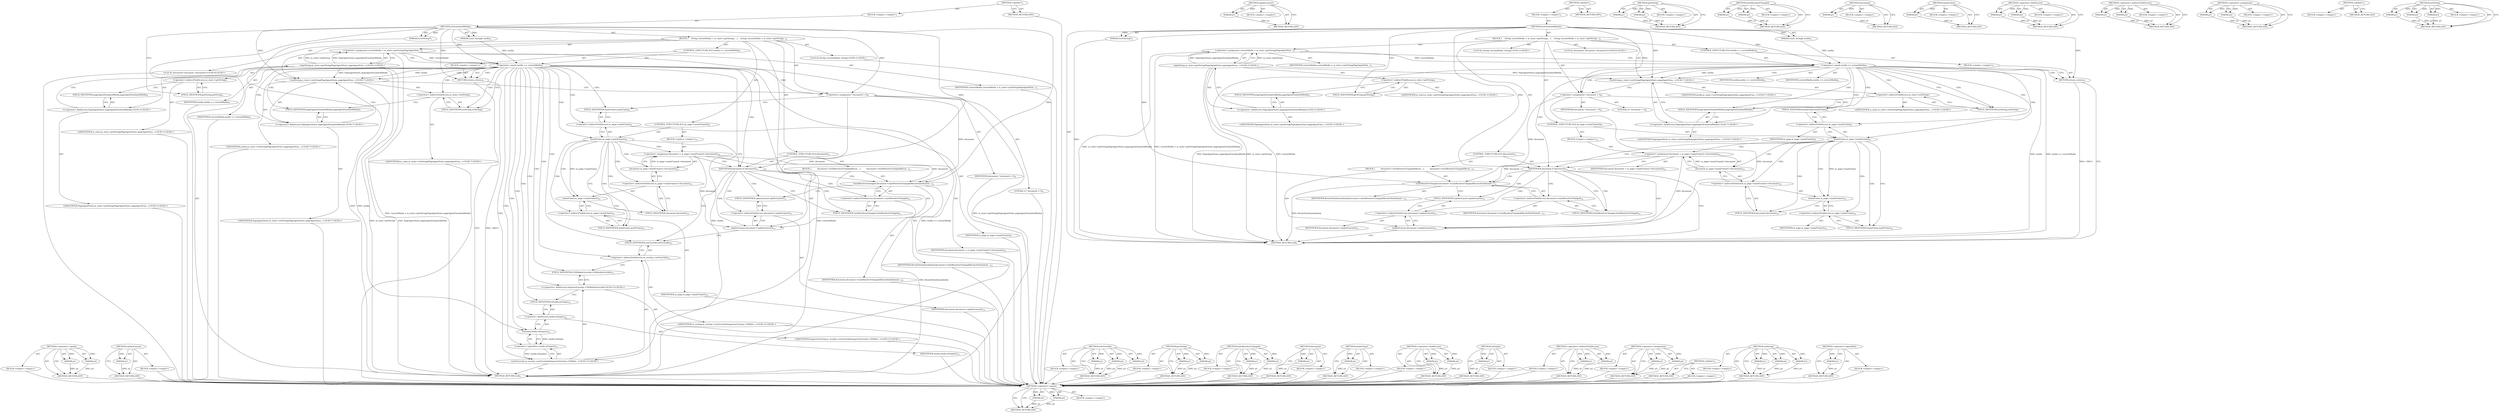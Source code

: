 digraph "setString" {
vulnerable_122 [label=<(METHOD,&lt;operator&gt;.equals)>];
vulnerable_123 [label=<(PARAM,p1)>];
vulnerable_124 [label=<(PARAM,p2)>];
vulnerable_125 [label=<(BLOCK,&lt;empty&gt;,&lt;empty&gt;)>];
vulnerable_126 [label=<(METHOD_RETURN,ANY)>];
vulnerable_146 [label=<(METHOD,updateLayout)>];
vulnerable_147 [label=<(PARAM,p1)>];
vulnerable_148 [label=<(BLOCK,&lt;empty&gt;,&lt;empty&gt;)>];
vulnerable_149 [label=<(METHOD_RETURN,ANY)>];
vulnerable_6 [label=<(METHOD,&lt;global&gt;)<SUB>1</SUB>>];
vulnerable_7 [label=<(BLOCK,&lt;empty&gt;,&lt;empty&gt;)<SUB>1</SUB>>];
vulnerable_8 [label=<(METHOD,setEmulatedMedia)<SUB>1</SUB>>];
vulnerable_9 [label=<(PARAM,ErrorString*)<SUB>1</SUB>>];
vulnerable_10 [label=<(PARAM,const String&amp; media)<SUB>1</SUB>>];
vulnerable_11 [label=<(BLOCK,{
    String currentMedia = m_state-&gt;getString(...,{
    String currentMedia = m_state-&gt;getString(...)<SUB>2</SUB>>];
vulnerable_12 [label="<(LOCAL,String currentMedia: String)<SUB>3</SUB>>"];
vulnerable_13 [label=<(&lt;operator&gt;.assignment,currentMedia = m_state-&gt;getString(PageAgentStat...)<SUB>3</SUB>>];
vulnerable_14 [label=<(IDENTIFIER,currentMedia,currentMedia = m_state-&gt;getString(PageAgentStat...)<SUB>3</SUB>>];
vulnerable_15 [label="<(getString,m_state-&gt;getString(PageAgentState::pageAgentEmu...)<SUB>3</SUB>>"];
vulnerable_16 [label=<(&lt;operator&gt;.indirectFieldAccess,m_state-&gt;getString)<SUB>3</SUB>>];
vulnerable_17 [label="<(IDENTIFIER,m_state,m_state-&gt;getString(PageAgentState::pageAgentEmu...)<SUB>3</SUB>>"];
vulnerable_18 [label=<(FIELD_IDENTIFIER,getString,getString)<SUB>3</SUB>>];
vulnerable_19 [label="<(&lt;operator&gt;.fieldAccess,PageAgentState::pageAgentEmulatedMedia)<SUB>3</SUB>>"];
vulnerable_20 [label="<(IDENTIFIER,PageAgentState,m_state-&gt;getString(PageAgentState::pageAgentEmu...)<SUB>3</SUB>>"];
vulnerable_21 [label=<(FIELD_IDENTIFIER,pageAgentEmulatedMedia,pageAgentEmulatedMedia)<SUB>3</SUB>>];
vulnerable_22 [label=<(CONTROL_STRUCTURE,IF,if (media == currentMedia))<SUB>4</SUB>>];
vulnerable_23 [label=<(&lt;operator&gt;.equals,media == currentMedia)<SUB>4</SUB>>];
vulnerable_24 [label=<(IDENTIFIER,media,media == currentMedia)<SUB>4</SUB>>];
vulnerable_25 [label=<(IDENTIFIER,currentMedia,media == currentMedia)<SUB>4</SUB>>];
vulnerable_26 [label=<(BLOCK,&lt;empty&gt;,&lt;empty&gt;)<SUB>5</SUB>>];
vulnerable_27 [label=<(RETURN,return;,return;)<SUB>5</SUB>>];
vulnerable_28 [label="<(setString,m_state-&gt;setString(PageAgentState::pageAgentEmu...)<SUB>7</SUB>>"];
vulnerable_29 [label=<(&lt;operator&gt;.indirectFieldAccess,m_state-&gt;setString)<SUB>7</SUB>>];
vulnerable_30 [label="<(IDENTIFIER,m_state,m_state-&gt;setString(PageAgentState::pageAgentEmu...)<SUB>7</SUB>>"];
vulnerable_31 [label=<(FIELD_IDENTIFIER,setString,setString)<SUB>7</SUB>>];
vulnerable_32 [label="<(&lt;operator&gt;.fieldAccess,PageAgentState::pageAgentEmulatedMedia)<SUB>7</SUB>>"];
vulnerable_33 [label="<(IDENTIFIER,PageAgentState,m_state-&gt;setString(PageAgentState::pageAgentEmu...)<SUB>7</SUB>>"];
vulnerable_34 [label=<(FIELD_IDENTIFIER,pageAgentEmulatedMedia,pageAgentEmulatedMedia)<SUB>7</SUB>>];
vulnerable_35 [label="<(IDENTIFIER,media,m_state-&gt;setString(PageAgentState::pageAgentEmu...)<SUB>7</SUB>>"];
vulnerable_36 [label="<(LOCAL,Document* document: Document*)<SUB>8</SUB>>"];
vulnerable_37 [label=<(&lt;operator&gt;.assignment,* document = 0)<SUB>8</SUB>>];
vulnerable_38 [label=<(IDENTIFIER,document,* document = 0)<SUB>8</SUB>>];
vulnerable_39 [label=<(LITERAL,0,* document = 0)<SUB>8</SUB>>];
vulnerable_40 [label=<(CONTROL_STRUCTURE,IF,if (m_page-&gt;mainFrame()))<SUB>9</SUB>>];
vulnerable_41 [label=<(mainFrame,m_page-&gt;mainFrame())<SUB>9</SUB>>];
vulnerable_42 [label=<(&lt;operator&gt;.indirectFieldAccess,m_page-&gt;mainFrame)<SUB>9</SUB>>];
vulnerable_43 [label=<(IDENTIFIER,m_page,m_page-&gt;mainFrame())<SUB>9</SUB>>];
vulnerable_44 [label=<(FIELD_IDENTIFIER,mainFrame,mainFrame)<SUB>9</SUB>>];
vulnerable_45 [label=<(BLOCK,&lt;empty&gt;,&lt;empty&gt;)<SUB>10</SUB>>];
vulnerable_46 [label=<(&lt;operator&gt;.assignment,document = m_page-&gt;mainFrame()-&gt;document())<SUB>10</SUB>>];
vulnerable_47 [label=<(IDENTIFIER,document,document = m_page-&gt;mainFrame()-&gt;document())<SUB>10</SUB>>];
vulnerable_48 [label=<(document,m_page-&gt;mainFrame()-&gt;document())<SUB>10</SUB>>];
vulnerable_49 [label=<(&lt;operator&gt;.indirectFieldAccess,m_page-&gt;mainFrame()-&gt;document)<SUB>10</SUB>>];
vulnerable_50 [label=<(mainFrame,m_page-&gt;mainFrame())<SUB>10</SUB>>];
vulnerable_51 [label=<(&lt;operator&gt;.indirectFieldAccess,m_page-&gt;mainFrame)<SUB>10</SUB>>];
vulnerable_52 [label=<(IDENTIFIER,m_page,m_page-&gt;mainFrame())<SUB>10</SUB>>];
vulnerable_53 [label=<(FIELD_IDENTIFIER,mainFrame,mainFrame)<SUB>10</SUB>>];
vulnerable_54 [label=<(FIELD_IDENTIFIER,document,document)<SUB>10</SUB>>];
vulnerable_55 [label=<(CONTROL_STRUCTURE,IF,if (document))<SUB>11</SUB>>];
vulnerable_56 [label=<(IDENTIFIER,document,if (document))<SUB>11</SUB>>];
vulnerable_57 [label=<(BLOCK,{
         document-&gt;styleResolverChanged(Recal...,{
         document-&gt;styleResolverChanged(Recal...)<SUB>11</SUB>>];
vulnerable_58 [label=<(styleResolverChanged,document-&gt;styleResolverChanged(RecalcStyleImmed...)<SUB>12</SUB>>];
vulnerable_59 [label=<(&lt;operator&gt;.indirectFieldAccess,document-&gt;styleResolverChanged)<SUB>12</SUB>>];
vulnerable_60 [label=<(IDENTIFIER,document,document-&gt;styleResolverChanged(RecalcStyleImmed...)<SUB>12</SUB>>];
vulnerable_61 [label=<(FIELD_IDENTIFIER,styleResolverChanged,styleResolverChanged)<SUB>12</SUB>>];
vulnerable_62 [label=<(IDENTIFIER,RecalcStyleImmediately,document-&gt;styleResolverChanged(RecalcStyleImmed...)<SUB>12</SUB>>];
vulnerable_63 [label=<(updateLayout,document-&gt;updateLayout())<SUB>13</SUB>>];
vulnerable_64 [label=<(&lt;operator&gt;.indirectFieldAccess,document-&gt;updateLayout)<SUB>13</SUB>>];
vulnerable_65 [label=<(IDENTIFIER,document,document-&gt;updateLayout())<SUB>13</SUB>>];
vulnerable_66 [label=<(FIELD_IDENTIFIER,updateLayout,updateLayout)<SUB>13</SUB>>];
vulnerable_67 [label="<(setOverride,m_overlay-&gt;setOverride(InspectorOverlay::CSSMed...)<SUB>15</SUB>>"];
vulnerable_68 [label=<(&lt;operator&gt;.indirectFieldAccess,m_overlay-&gt;setOverride)<SUB>15</SUB>>];
vulnerable_69 [label="<(IDENTIFIER,m_overlay,m_overlay-&gt;setOverride(InspectorOverlay::CSSMed...)<SUB>15</SUB>>"];
vulnerable_70 [label=<(FIELD_IDENTIFIER,setOverride,setOverride)<SUB>15</SUB>>];
vulnerable_71 [label="<(&lt;operator&gt;.fieldAccess,InspectorOverlay::CSSMediaOverride)<SUB>15</SUB>>"];
vulnerable_72 [label="<(IDENTIFIER,InspectorOverlay,m_overlay-&gt;setOverride(InspectorOverlay::CSSMed...)<SUB>15</SUB>>"];
vulnerable_73 [label=<(FIELD_IDENTIFIER,CSSMediaOverride,CSSMediaOverride)<SUB>15</SUB>>];
vulnerable_74 [label=<(&lt;operator&gt;.logicalNot,!media.isEmpty())<SUB>15</SUB>>];
vulnerable_75 [label=<(isEmpty,media.isEmpty())<SUB>15</SUB>>];
vulnerable_76 [label=<(&lt;operator&gt;.fieldAccess,media.isEmpty)<SUB>15</SUB>>];
vulnerable_77 [label=<(IDENTIFIER,media,media.isEmpty())<SUB>15</SUB>>];
vulnerable_78 [label=<(FIELD_IDENTIFIER,isEmpty,isEmpty)<SUB>15</SUB>>];
vulnerable_79 [label=<(METHOD_RETURN,void)<SUB>1</SUB>>];
vulnerable_81 [label=<(METHOD_RETURN,ANY)<SUB>1</SUB>>];
vulnerable_150 [label=<(METHOD,setOverride)>];
vulnerable_151 [label=<(PARAM,p1)>];
vulnerable_152 [label=<(PARAM,p2)>];
vulnerable_153 [label=<(PARAM,p3)>];
vulnerable_154 [label=<(BLOCK,&lt;empty&gt;,&lt;empty&gt;)>];
vulnerable_155 [label=<(METHOD_RETURN,ANY)>];
vulnerable_107 [label=<(METHOD,getString)>];
vulnerable_108 [label=<(PARAM,p1)>];
vulnerable_109 [label=<(PARAM,p2)>];
vulnerable_110 [label=<(BLOCK,&lt;empty&gt;,&lt;empty&gt;)>];
vulnerable_111 [label=<(METHOD_RETURN,ANY)>];
vulnerable_141 [label=<(METHOD,styleResolverChanged)>];
vulnerable_142 [label=<(PARAM,p1)>];
vulnerable_143 [label=<(PARAM,p2)>];
vulnerable_144 [label=<(BLOCK,&lt;empty&gt;,&lt;empty&gt;)>];
vulnerable_145 [label=<(METHOD_RETURN,ANY)>];
vulnerable_137 [label=<(METHOD,document)>];
vulnerable_138 [label=<(PARAM,p1)>];
vulnerable_139 [label=<(BLOCK,&lt;empty&gt;,&lt;empty&gt;)>];
vulnerable_140 [label=<(METHOD_RETURN,ANY)>];
vulnerable_133 [label=<(METHOD,mainFrame)>];
vulnerable_134 [label=<(PARAM,p1)>];
vulnerable_135 [label=<(BLOCK,&lt;empty&gt;,&lt;empty&gt;)>];
vulnerable_136 [label=<(METHOD_RETURN,ANY)>];
vulnerable_117 [label=<(METHOD,&lt;operator&gt;.fieldAccess)>];
vulnerable_118 [label=<(PARAM,p1)>];
vulnerable_119 [label=<(PARAM,p2)>];
vulnerable_120 [label=<(BLOCK,&lt;empty&gt;,&lt;empty&gt;)>];
vulnerable_121 [label=<(METHOD_RETURN,ANY)>];
vulnerable_160 [label=<(METHOD,isEmpty)>];
vulnerable_161 [label=<(PARAM,p1)>];
vulnerable_162 [label=<(BLOCK,&lt;empty&gt;,&lt;empty&gt;)>];
vulnerable_163 [label=<(METHOD_RETURN,ANY)>];
vulnerable_112 [label=<(METHOD,&lt;operator&gt;.indirectFieldAccess)>];
vulnerable_113 [label=<(PARAM,p1)>];
vulnerable_114 [label=<(PARAM,p2)>];
vulnerable_115 [label=<(BLOCK,&lt;empty&gt;,&lt;empty&gt;)>];
vulnerable_116 [label=<(METHOD_RETURN,ANY)>];
vulnerable_102 [label=<(METHOD,&lt;operator&gt;.assignment)>];
vulnerable_103 [label=<(PARAM,p1)>];
vulnerable_104 [label=<(PARAM,p2)>];
vulnerable_105 [label=<(BLOCK,&lt;empty&gt;,&lt;empty&gt;)>];
vulnerable_106 [label=<(METHOD_RETURN,ANY)>];
vulnerable_96 [label=<(METHOD,&lt;global&gt;)<SUB>1</SUB>>];
vulnerable_97 [label=<(BLOCK,&lt;empty&gt;,&lt;empty&gt;)>];
vulnerable_98 [label=<(METHOD_RETURN,ANY)>];
vulnerable_127 [label=<(METHOD,setString)>];
vulnerable_128 [label=<(PARAM,p1)>];
vulnerable_129 [label=<(PARAM,p2)>];
vulnerable_130 [label=<(PARAM,p3)>];
vulnerable_131 [label=<(BLOCK,&lt;empty&gt;,&lt;empty&gt;)>];
vulnerable_132 [label=<(METHOD_RETURN,ANY)>];
vulnerable_156 [label=<(METHOD,&lt;operator&gt;.logicalNot)>];
vulnerable_157 [label=<(PARAM,p1)>];
vulnerable_158 [label=<(BLOCK,&lt;empty&gt;,&lt;empty&gt;)>];
vulnerable_159 [label=<(METHOD_RETURN,ANY)>];
fixed_110 [label=<(METHOD,&lt;operator&gt;.equals)>];
fixed_111 [label=<(PARAM,p1)>];
fixed_112 [label=<(PARAM,p2)>];
fixed_113 [label=<(BLOCK,&lt;empty&gt;,&lt;empty&gt;)>];
fixed_114 [label=<(METHOD_RETURN,ANY)>];
fixed_134 [label=<(METHOD,updateLayout)>];
fixed_135 [label=<(PARAM,p1)>];
fixed_136 [label=<(BLOCK,&lt;empty&gt;,&lt;empty&gt;)>];
fixed_137 [label=<(METHOD_RETURN,ANY)>];
fixed_6 [label=<(METHOD,&lt;global&gt;)<SUB>1</SUB>>];
fixed_7 [label=<(BLOCK,&lt;empty&gt;,&lt;empty&gt;)<SUB>1</SUB>>];
fixed_8 [label=<(METHOD,setEmulatedMedia)<SUB>1</SUB>>];
fixed_9 [label=<(PARAM,ErrorString*)<SUB>1</SUB>>];
fixed_10 [label=<(PARAM,const String&amp; media)<SUB>1</SUB>>];
fixed_11 [label=<(BLOCK,{
    String currentMedia = m_state-&gt;getString(...,{
    String currentMedia = m_state-&gt;getString(...)<SUB>2</SUB>>];
fixed_12 [label="<(LOCAL,String currentMedia: String)<SUB>3</SUB>>"];
fixed_13 [label=<(&lt;operator&gt;.assignment,currentMedia = m_state-&gt;getString(PageAgentStat...)<SUB>3</SUB>>];
fixed_14 [label=<(IDENTIFIER,currentMedia,currentMedia = m_state-&gt;getString(PageAgentStat...)<SUB>3</SUB>>];
fixed_15 [label="<(getString,m_state-&gt;getString(PageAgentState::pageAgentEmu...)<SUB>3</SUB>>"];
fixed_16 [label=<(&lt;operator&gt;.indirectFieldAccess,m_state-&gt;getString)<SUB>3</SUB>>];
fixed_17 [label="<(IDENTIFIER,m_state,m_state-&gt;getString(PageAgentState::pageAgentEmu...)<SUB>3</SUB>>"];
fixed_18 [label=<(FIELD_IDENTIFIER,getString,getString)<SUB>3</SUB>>];
fixed_19 [label="<(&lt;operator&gt;.fieldAccess,PageAgentState::pageAgentEmulatedMedia)<SUB>3</SUB>>"];
fixed_20 [label="<(IDENTIFIER,PageAgentState,m_state-&gt;getString(PageAgentState::pageAgentEmu...)<SUB>3</SUB>>"];
fixed_21 [label=<(FIELD_IDENTIFIER,pageAgentEmulatedMedia,pageAgentEmulatedMedia)<SUB>3</SUB>>];
fixed_22 [label=<(CONTROL_STRUCTURE,IF,if (media == currentMedia))<SUB>4</SUB>>];
fixed_23 [label=<(&lt;operator&gt;.equals,media == currentMedia)<SUB>4</SUB>>];
fixed_24 [label=<(IDENTIFIER,media,media == currentMedia)<SUB>4</SUB>>];
fixed_25 [label=<(IDENTIFIER,currentMedia,media == currentMedia)<SUB>4</SUB>>];
fixed_26 [label=<(BLOCK,&lt;empty&gt;,&lt;empty&gt;)<SUB>5</SUB>>];
fixed_27 [label=<(RETURN,return;,return;)<SUB>5</SUB>>];
fixed_28 [label="<(setString,m_state-&gt;setString(PageAgentState::pageAgentEmu...)<SUB>7</SUB>>"];
fixed_29 [label=<(&lt;operator&gt;.indirectFieldAccess,m_state-&gt;setString)<SUB>7</SUB>>];
fixed_30 [label="<(IDENTIFIER,m_state,m_state-&gt;setString(PageAgentState::pageAgentEmu...)<SUB>7</SUB>>"];
fixed_31 [label=<(FIELD_IDENTIFIER,setString,setString)<SUB>7</SUB>>];
fixed_32 [label="<(&lt;operator&gt;.fieldAccess,PageAgentState::pageAgentEmulatedMedia)<SUB>7</SUB>>"];
fixed_33 [label="<(IDENTIFIER,PageAgentState,m_state-&gt;setString(PageAgentState::pageAgentEmu...)<SUB>7</SUB>>"];
fixed_34 [label=<(FIELD_IDENTIFIER,pageAgentEmulatedMedia,pageAgentEmulatedMedia)<SUB>7</SUB>>];
fixed_35 [label="<(IDENTIFIER,media,m_state-&gt;setString(PageAgentState::pageAgentEmu...)<SUB>7</SUB>>"];
fixed_36 [label="<(LOCAL,Document* document: Document*)<SUB>8</SUB>>"];
fixed_37 [label=<(&lt;operator&gt;.assignment,* document = 0)<SUB>8</SUB>>];
fixed_38 [label=<(IDENTIFIER,document,* document = 0)<SUB>8</SUB>>];
fixed_39 [label=<(LITERAL,0,* document = 0)<SUB>8</SUB>>];
fixed_40 [label=<(CONTROL_STRUCTURE,IF,if (m_page-&gt;mainFrame()))<SUB>9</SUB>>];
fixed_41 [label=<(mainFrame,m_page-&gt;mainFrame())<SUB>9</SUB>>];
fixed_42 [label=<(&lt;operator&gt;.indirectFieldAccess,m_page-&gt;mainFrame)<SUB>9</SUB>>];
fixed_43 [label=<(IDENTIFIER,m_page,m_page-&gt;mainFrame())<SUB>9</SUB>>];
fixed_44 [label=<(FIELD_IDENTIFIER,mainFrame,mainFrame)<SUB>9</SUB>>];
fixed_45 [label=<(BLOCK,&lt;empty&gt;,&lt;empty&gt;)<SUB>10</SUB>>];
fixed_46 [label=<(&lt;operator&gt;.assignment,document = m_page-&gt;mainFrame()-&gt;document())<SUB>10</SUB>>];
fixed_47 [label=<(IDENTIFIER,document,document = m_page-&gt;mainFrame()-&gt;document())<SUB>10</SUB>>];
fixed_48 [label=<(document,m_page-&gt;mainFrame()-&gt;document())<SUB>10</SUB>>];
fixed_49 [label=<(&lt;operator&gt;.indirectFieldAccess,m_page-&gt;mainFrame()-&gt;document)<SUB>10</SUB>>];
fixed_50 [label=<(mainFrame,m_page-&gt;mainFrame())<SUB>10</SUB>>];
fixed_51 [label=<(&lt;operator&gt;.indirectFieldAccess,m_page-&gt;mainFrame)<SUB>10</SUB>>];
fixed_52 [label=<(IDENTIFIER,m_page,m_page-&gt;mainFrame())<SUB>10</SUB>>];
fixed_53 [label=<(FIELD_IDENTIFIER,mainFrame,mainFrame)<SUB>10</SUB>>];
fixed_54 [label=<(FIELD_IDENTIFIER,document,document)<SUB>10</SUB>>];
fixed_55 [label=<(CONTROL_STRUCTURE,IF,if (document))<SUB>11</SUB>>];
fixed_56 [label=<(IDENTIFIER,document,if (document))<SUB>11</SUB>>];
fixed_57 [label=<(BLOCK,{
         document-&gt;styleResolverChanged(Recal...,{
         document-&gt;styleResolverChanged(Recal...)<SUB>11</SUB>>];
fixed_58 [label=<(styleResolverChanged,document-&gt;styleResolverChanged(RecalcStyleImmed...)<SUB>12</SUB>>];
fixed_59 [label=<(&lt;operator&gt;.indirectFieldAccess,document-&gt;styleResolverChanged)<SUB>12</SUB>>];
fixed_60 [label=<(IDENTIFIER,document,document-&gt;styleResolverChanged(RecalcStyleImmed...)<SUB>12</SUB>>];
fixed_61 [label=<(FIELD_IDENTIFIER,styleResolverChanged,styleResolverChanged)<SUB>12</SUB>>];
fixed_62 [label=<(IDENTIFIER,RecalcStyleImmediately,document-&gt;styleResolverChanged(RecalcStyleImmed...)<SUB>12</SUB>>];
fixed_63 [label=<(updateLayout,document-&gt;updateLayout())<SUB>13</SUB>>];
fixed_64 [label=<(&lt;operator&gt;.indirectFieldAccess,document-&gt;updateLayout)<SUB>13</SUB>>];
fixed_65 [label=<(IDENTIFIER,document,document-&gt;updateLayout())<SUB>13</SUB>>];
fixed_66 [label=<(FIELD_IDENTIFIER,updateLayout,updateLayout)<SUB>13</SUB>>];
fixed_67 [label=<(METHOD_RETURN,void)<SUB>1</SUB>>];
fixed_69 [label=<(METHOD_RETURN,ANY)<SUB>1</SUB>>];
fixed_95 [label=<(METHOD,getString)>];
fixed_96 [label=<(PARAM,p1)>];
fixed_97 [label=<(PARAM,p2)>];
fixed_98 [label=<(BLOCK,&lt;empty&gt;,&lt;empty&gt;)>];
fixed_99 [label=<(METHOD_RETURN,ANY)>];
fixed_129 [label=<(METHOD,styleResolverChanged)>];
fixed_130 [label=<(PARAM,p1)>];
fixed_131 [label=<(PARAM,p2)>];
fixed_132 [label=<(BLOCK,&lt;empty&gt;,&lt;empty&gt;)>];
fixed_133 [label=<(METHOD_RETURN,ANY)>];
fixed_125 [label=<(METHOD,document)>];
fixed_126 [label=<(PARAM,p1)>];
fixed_127 [label=<(BLOCK,&lt;empty&gt;,&lt;empty&gt;)>];
fixed_128 [label=<(METHOD_RETURN,ANY)>];
fixed_121 [label=<(METHOD,mainFrame)>];
fixed_122 [label=<(PARAM,p1)>];
fixed_123 [label=<(BLOCK,&lt;empty&gt;,&lt;empty&gt;)>];
fixed_124 [label=<(METHOD_RETURN,ANY)>];
fixed_105 [label=<(METHOD,&lt;operator&gt;.fieldAccess)>];
fixed_106 [label=<(PARAM,p1)>];
fixed_107 [label=<(PARAM,p2)>];
fixed_108 [label=<(BLOCK,&lt;empty&gt;,&lt;empty&gt;)>];
fixed_109 [label=<(METHOD_RETURN,ANY)>];
fixed_100 [label=<(METHOD,&lt;operator&gt;.indirectFieldAccess)>];
fixed_101 [label=<(PARAM,p1)>];
fixed_102 [label=<(PARAM,p2)>];
fixed_103 [label=<(BLOCK,&lt;empty&gt;,&lt;empty&gt;)>];
fixed_104 [label=<(METHOD_RETURN,ANY)>];
fixed_90 [label=<(METHOD,&lt;operator&gt;.assignment)>];
fixed_91 [label=<(PARAM,p1)>];
fixed_92 [label=<(PARAM,p2)>];
fixed_93 [label=<(BLOCK,&lt;empty&gt;,&lt;empty&gt;)>];
fixed_94 [label=<(METHOD_RETURN,ANY)>];
fixed_84 [label=<(METHOD,&lt;global&gt;)<SUB>1</SUB>>];
fixed_85 [label=<(BLOCK,&lt;empty&gt;,&lt;empty&gt;)>];
fixed_86 [label=<(METHOD_RETURN,ANY)>];
fixed_115 [label=<(METHOD,setString)>];
fixed_116 [label=<(PARAM,p1)>];
fixed_117 [label=<(PARAM,p2)>];
fixed_118 [label=<(PARAM,p3)>];
fixed_119 [label=<(BLOCK,&lt;empty&gt;,&lt;empty&gt;)>];
fixed_120 [label=<(METHOD_RETURN,ANY)>];
vulnerable_122 -> vulnerable_123  [key=0, label="AST: "];
vulnerable_122 -> vulnerable_123  [key=1, label="DDG: "];
vulnerable_122 -> vulnerable_125  [key=0, label="AST: "];
vulnerable_122 -> vulnerable_124  [key=0, label="AST: "];
vulnerable_122 -> vulnerable_124  [key=1, label="DDG: "];
vulnerable_122 -> vulnerable_126  [key=0, label="AST: "];
vulnerable_122 -> vulnerable_126  [key=1, label="CFG: "];
vulnerable_123 -> vulnerable_126  [key=0, label="DDG: p1"];
vulnerable_124 -> vulnerable_126  [key=0, label="DDG: p2"];
vulnerable_125 -> fixed_110  [key=0];
vulnerable_126 -> fixed_110  [key=0];
vulnerable_146 -> vulnerable_147  [key=0, label="AST: "];
vulnerable_146 -> vulnerable_147  [key=1, label="DDG: "];
vulnerable_146 -> vulnerable_148  [key=0, label="AST: "];
vulnerable_146 -> vulnerable_149  [key=0, label="AST: "];
vulnerable_146 -> vulnerable_149  [key=1, label="CFG: "];
vulnerable_147 -> vulnerable_149  [key=0, label="DDG: p1"];
vulnerable_148 -> fixed_110  [key=0];
vulnerable_149 -> fixed_110  [key=0];
vulnerable_6 -> vulnerable_7  [key=0, label="AST: "];
vulnerable_6 -> vulnerable_81  [key=0, label="AST: "];
vulnerable_6 -> vulnerable_81  [key=1, label="CFG: "];
vulnerable_7 -> vulnerable_8  [key=0, label="AST: "];
vulnerable_8 -> vulnerable_9  [key=0, label="AST: "];
vulnerable_8 -> vulnerable_9  [key=1, label="DDG: "];
vulnerable_8 -> vulnerable_10  [key=0, label="AST: "];
vulnerable_8 -> vulnerable_10  [key=1, label="DDG: "];
vulnerable_8 -> vulnerable_11  [key=0, label="AST: "];
vulnerable_8 -> vulnerable_79  [key=0, label="AST: "];
vulnerable_8 -> vulnerable_18  [key=0, label="CFG: "];
vulnerable_8 -> vulnerable_37  [key=0, label="DDG: "];
vulnerable_8 -> vulnerable_28  [key=0, label="DDG: "];
vulnerable_8 -> vulnerable_56  [key=0, label="DDG: "];
vulnerable_8 -> vulnerable_23  [key=0, label="DDG: "];
vulnerable_8 -> vulnerable_27  [key=0, label="DDG: "];
vulnerable_8 -> vulnerable_58  [key=0, label="DDG: "];
vulnerable_9 -> vulnerable_79  [key=0, label="DDG: "];
vulnerable_10 -> vulnerable_23  [key=0, label="DDG: media"];
vulnerable_11 -> vulnerable_12  [key=0, label="AST: "];
vulnerable_11 -> vulnerable_13  [key=0, label="AST: "];
vulnerable_11 -> vulnerable_22  [key=0, label="AST: "];
vulnerable_11 -> vulnerable_28  [key=0, label="AST: "];
vulnerable_11 -> vulnerable_36  [key=0, label="AST: "];
vulnerable_11 -> vulnerable_37  [key=0, label="AST: "];
vulnerable_11 -> vulnerable_40  [key=0, label="AST: "];
vulnerable_11 -> vulnerable_55  [key=0, label="AST: "];
vulnerable_11 -> vulnerable_67  [key=0, label="AST: "];
vulnerable_12 -> fixed_110  [key=0];
vulnerable_13 -> vulnerable_14  [key=0, label="AST: "];
vulnerable_13 -> vulnerable_15  [key=0, label="AST: "];
vulnerable_13 -> vulnerable_23  [key=0, label="CFG: "];
vulnerable_13 -> vulnerable_23  [key=1, label="DDG: currentMedia"];
vulnerable_13 -> vulnerable_79  [key=0, label="DDG: m_state-&gt;getString(PageAgentState::pageAgentEmulatedMedia)"];
vulnerable_13 -> vulnerable_79  [key=1, label="DDG: currentMedia = m_state-&gt;getString(PageAgentState::pageAgentEmulatedMedia)"];
vulnerable_14 -> fixed_110  [key=0];
vulnerable_15 -> vulnerable_16  [key=0, label="AST: "];
vulnerable_15 -> vulnerable_19  [key=0, label="AST: "];
vulnerable_15 -> vulnerable_13  [key=0, label="CFG: "];
vulnerable_15 -> vulnerable_13  [key=1, label="DDG: m_state-&gt;getString"];
vulnerable_15 -> vulnerable_13  [key=2, label="DDG: PageAgentState::pageAgentEmulatedMedia"];
vulnerable_15 -> vulnerable_79  [key=0, label="DDG: m_state-&gt;getString"];
vulnerable_15 -> vulnerable_79  [key=1, label="DDG: PageAgentState::pageAgentEmulatedMedia"];
vulnerable_15 -> vulnerable_28  [key=0, label="DDG: PageAgentState::pageAgentEmulatedMedia"];
vulnerable_16 -> vulnerable_17  [key=0, label="AST: "];
vulnerable_16 -> vulnerable_18  [key=0, label="AST: "];
vulnerable_16 -> vulnerable_21  [key=0, label="CFG: "];
vulnerable_17 -> fixed_110  [key=0];
vulnerable_18 -> vulnerable_16  [key=0, label="CFG: "];
vulnerable_19 -> vulnerable_20  [key=0, label="AST: "];
vulnerable_19 -> vulnerable_21  [key=0, label="AST: "];
vulnerable_19 -> vulnerable_15  [key=0, label="CFG: "];
vulnerable_20 -> fixed_110  [key=0];
vulnerable_21 -> vulnerable_19  [key=0, label="CFG: "];
vulnerable_22 -> vulnerable_23  [key=0, label="AST: "];
vulnerable_22 -> vulnerable_26  [key=0, label="AST: "];
vulnerable_23 -> vulnerable_24  [key=0, label="AST: "];
vulnerable_23 -> vulnerable_25  [key=0, label="AST: "];
vulnerable_23 -> vulnerable_27  [key=0, label="CFG: "];
vulnerable_23 -> vulnerable_27  [key=1, label="CDG: "];
vulnerable_23 -> vulnerable_31  [key=0, label="CFG: "];
vulnerable_23 -> vulnerable_31  [key=1, label="CDG: "];
vulnerable_23 -> vulnerable_79  [key=0, label="DDG: media"];
vulnerable_23 -> vulnerable_79  [key=1, label="DDG: currentMedia"];
vulnerable_23 -> vulnerable_79  [key=2, label="DDG: media == currentMedia"];
vulnerable_23 -> vulnerable_28  [key=0, label="DDG: media"];
vulnerable_23 -> vulnerable_28  [key=1, label="CDG: "];
vulnerable_23 -> vulnerable_34  [key=0, label="CDG: "];
vulnerable_23 -> vulnerable_32  [key=0, label="CDG: "];
vulnerable_23 -> vulnerable_68  [key=0, label="CDG: "];
vulnerable_23 -> vulnerable_73  [key=0, label="CDG: "];
vulnerable_23 -> vulnerable_42  [key=0, label="CDG: "];
vulnerable_23 -> vulnerable_71  [key=0, label="CDG: "];
vulnerable_23 -> vulnerable_75  [key=0, label="CDG: "];
vulnerable_23 -> vulnerable_37  [key=0, label="CDG: "];
vulnerable_23 -> vulnerable_56  [key=0, label="CDG: "];
vulnerable_23 -> vulnerable_67  [key=0, label="CDG: "];
vulnerable_23 -> vulnerable_41  [key=0, label="CDG: "];
vulnerable_23 -> vulnerable_70  [key=0, label="CDG: "];
vulnerable_23 -> vulnerable_74  [key=0, label="CDG: "];
vulnerable_23 -> vulnerable_29  [key=0, label="CDG: "];
vulnerable_23 -> vulnerable_76  [key=0, label="CDG: "];
vulnerable_23 -> vulnerable_44  [key=0, label="CDG: "];
vulnerable_23 -> vulnerable_78  [key=0, label="CDG: "];
vulnerable_24 -> fixed_110  [key=0];
vulnerable_25 -> fixed_110  [key=0];
vulnerable_26 -> vulnerable_27  [key=0, label="AST: "];
vulnerable_27 -> vulnerable_79  [key=0, label="CFG: "];
vulnerable_27 -> vulnerable_79  [key=1, label="DDG: &lt;RET&gt;"];
vulnerable_28 -> vulnerable_29  [key=0, label="AST: "];
vulnerable_28 -> vulnerable_32  [key=0, label="AST: "];
vulnerable_28 -> vulnerable_35  [key=0, label="AST: "];
vulnerable_28 -> vulnerable_37  [key=0, label="CFG: "];
vulnerable_28 -> vulnerable_75  [key=0, label="DDG: media"];
vulnerable_29 -> vulnerable_30  [key=0, label="AST: "];
vulnerable_29 -> vulnerable_31  [key=0, label="AST: "];
vulnerable_29 -> vulnerable_34  [key=0, label="CFG: "];
vulnerable_30 -> fixed_110  [key=0];
vulnerable_31 -> vulnerable_29  [key=0, label="CFG: "];
vulnerable_32 -> vulnerable_33  [key=0, label="AST: "];
vulnerable_32 -> vulnerable_34  [key=0, label="AST: "];
vulnerable_32 -> vulnerable_28  [key=0, label="CFG: "];
vulnerable_33 -> fixed_110  [key=0];
vulnerable_34 -> vulnerable_32  [key=0, label="CFG: "];
vulnerable_35 -> fixed_110  [key=0];
vulnerable_36 -> fixed_110  [key=0];
vulnerable_37 -> vulnerable_38  [key=0, label="AST: "];
vulnerable_37 -> vulnerable_39  [key=0, label="AST: "];
vulnerable_37 -> vulnerable_44  [key=0, label="CFG: "];
vulnerable_37 -> vulnerable_58  [key=0, label="DDG: document"];
vulnerable_37 -> vulnerable_63  [key=0, label="DDG: document"];
vulnerable_38 -> fixed_110  [key=0];
vulnerable_39 -> fixed_110  [key=0];
vulnerable_40 -> vulnerable_41  [key=0, label="AST: "];
vulnerable_40 -> vulnerable_45  [key=0, label="AST: "];
vulnerable_41 -> vulnerable_42  [key=0, label="AST: "];
vulnerable_41 -> vulnerable_56  [key=0, label="CFG: "];
vulnerable_41 -> vulnerable_53  [key=0, label="CFG: "];
vulnerable_41 -> vulnerable_53  [key=1, label="CDG: "];
vulnerable_41 -> vulnerable_50  [key=0, label="DDG: m_page-&gt;mainFrame"];
vulnerable_41 -> vulnerable_50  [key=1, label="CDG: "];
vulnerable_41 -> vulnerable_48  [key=0, label="CDG: "];
vulnerable_41 -> vulnerable_49  [key=0, label="CDG: "];
vulnerable_41 -> vulnerable_51  [key=0, label="CDG: "];
vulnerable_41 -> vulnerable_46  [key=0, label="CDG: "];
vulnerable_41 -> vulnerable_54  [key=0, label="CDG: "];
vulnerable_42 -> vulnerable_43  [key=0, label="AST: "];
vulnerable_42 -> vulnerable_44  [key=0, label="AST: "];
vulnerable_42 -> vulnerable_41  [key=0, label="CFG: "];
vulnerable_43 -> fixed_110  [key=0];
vulnerable_44 -> vulnerable_42  [key=0, label="CFG: "];
vulnerable_45 -> vulnerable_46  [key=0, label="AST: "];
vulnerable_46 -> vulnerable_47  [key=0, label="AST: "];
vulnerable_46 -> vulnerable_48  [key=0, label="AST: "];
vulnerable_46 -> vulnerable_56  [key=0, label="CFG: "];
vulnerable_46 -> vulnerable_58  [key=0, label="DDG: document"];
vulnerable_46 -> vulnerable_63  [key=0, label="DDG: document"];
vulnerable_47 -> fixed_110  [key=0];
vulnerable_48 -> vulnerable_49  [key=0, label="AST: "];
vulnerable_48 -> vulnerable_46  [key=0, label="CFG: "];
vulnerable_48 -> vulnerable_46  [key=1, label="DDG: m_page-&gt;mainFrame()-&gt;document"];
vulnerable_49 -> vulnerable_50  [key=0, label="AST: "];
vulnerable_49 -> vulnerable_54  [key=0, label="AST: "];
vulnerable_49 -> vulnerable_48  [key=0, label="CFG: "];
vulnerable_50 -> vulnerable_51  [key=0, label="AST: "];
vulnerable_50 -> vulnerable_54  [key=0, label="CFG: "];
vulnerable_51 -> vulnerable_52  [key=0, label="AST: "];
vulnerable_51 -> vulnerable_53  [key=0, label="AST: "];
vulnerable_51 -> vulnerable_50  [key=0, label="CFG: "];
vulnerable_52 -> fixed_110  [key=0];
vulnerable_53 -> vulnerable_51  [key=0, label="CFG: "];
vulnerable_54 -> vulnerable_49  [key=0, label="CFG: "];
vulnerable_55 -> vulnerable_56  [key=0, label="AST: "];
vulnerable_55 -> vulnerable_57  [key=0, label="AST: "];
vulnerable_56 -> vulnerable_61  [key=0, label="CFG: "];
vulnerable_56 -> vulnerable_61  [key=1, label="CDG: "];
vulnerable_56 -> vulnerable_70  [key=0, label="CFG: "];
vulnerable_56 -> vulnerable_58  [key=0, label="CDG: "];
vulnerable_56 -> vulnerable_64  [key=0, label="CDG: "];
vulnerable_56 -> vulnerable_66  [key=0, label="CDG: "];
vulnerable_56 -> vulnerable_63  [key=0, label="CDG: "];
vulnerable_56 -> vulnerable_59  [key=0, label="CDG: "];
vulnerable_57 -> vulnerable_58  [key=0, label="AST: "];
vulnerable_57 -> vulnerable_63  [key=0, label="AST: "];
vulnerable_58 -> vulnerable_59  [key=0, label="AST: "];
vulnerable_58 -> vulnerable_62  [key=0, label="AST: "];
vulnerable_58 -> vulnerable_66  [key=0, label="CFG: "];
vulnerable_58 -> vulnerable_79  [key=0, label="DDG: RecalcStyleImmediately"];
vulnerable_59 -> vulnerable_60  [key=0, label="AST: "];
vulnerable_59 -> vulnerable_61  [key=0, label="AST: "];
vulnerable_59 -> vulnerable_58  [key=0, label="CFG: "];
vulnerable_60 -> fixed_110  [key=0];
vulnerable_61 -> vulnerable_59  [key=0, label="CFG: "];
vulnerable_62 -> fixed_110  [key=0];
vulnerable_63 -> vulnerable_64  [key=0, label="AST: "];
vulnerable_63 -> vulnerable_70  [key=0, label="CFG: "];
vulnerable_64 -> vulnerable_65  [key=0, label="AST: "];
vulnerable_64 -> vulnerable_66  [key=0, label="AST: "];
vulnerable_64 -> vulnerable_63  [key=0, label="CFG: "];
vulnerable_65 -> fixed_110  [key=0];
vulnerable_66 -> vulnerable_64  [key=0, label="CFG: "];
vulnerable_67 -> vulnerable_68  [key=0, label="AST: "];
vulnerable_67 -> vulnerable_71  [key=0, label="AST: "];
vulnerable_67 -> vulnerable_74  [key=0, label="AST: "];
vulnerable_67 -> vulnerable_79  [key=0, label="CFG: "];
vulnerable_68 -> vulnerable_69  [key=0, label="AST: "];
vulnerable_68 -> vulnerable_70  [key=0, label="AST: "];
vulnerable_68 -> vulnerable_73  [key=0, label="CFG: "];
vulnerable_69 -> fixed_110  [key=0];
vulnerable_70 -> vulnerable_68  [key=0, label="CFG: "];
vulnerable_71 -> vulnerable_72  [key=0, label="AST: "];
vulnerable_71 -> vulnerable_73  [key=0, label="AST: "];
vulnerable_71 -> vulnerable_78  [key=0, label="CFG: "];
vulnerable_72 -> fixed_110  [key=0];
vulnerable_73 -> vulnerable_71  [key=0, label="CFG: "];
vulnerable_74 -> vulnerable_75  [key=0, label="AST: "];
vulnerable_74 -> vulnerable_67  [key=0, label="CFG: "];
vulnerable_74 -> vulnerable_67  [key=1, label="DDG: media.isEmpty()"];
vulnerable_75 -> vulnerable_76  [key=0, label="AST: "];
vulnerable_75 -> vulnerable_74  [key=0, label="CFG: "];
vulnerable_75 -> vulnerable_74  [key=1, label="DDG: media.isEmpty"];
vulnerable_76 -> vulnerable_77  [key=0, label="AST: "];
vulnerable_76 -> vulnerable_78  [key=0, label="AST: "];
vulnerable_76 -> vulnerable_75  [key=0, label="CFG: "];
vulnerable_77 -> fixed_110  [key=0];
vulnerable_78 -> vulnerable_76  [key=0, label="CFG: "];
vulnerable_79 -> fixed_110  [key=0];
vulnerable_81 -> fixed_110  [key=0];
vulnerable_150 -> vulnerable_151  [key=0, label="AST: "];
vulnerable_150 -> vulnerable_151  [key=1, label="DDG: "];
vulnerable_150 -> vulnerable_154  [key=0, label="AST: "];
vulnerable_150 -> vulnerable_152  [key=0, label="AST: "];
vulnerable_150 -> vulnerable_152  [key=1, label="DDG: "];
vulnerable_150 -> vulnerable_155  [key=0, label="AST: "];
vulnerable_150 -> vulnerable_155  [key=1, label="CFG: "];
vulnerable_150 -> vulnerable_153  [key=0, label="AST: "];
vulnerable_150 -> vulnerable_153  [key=1, label="DDG: "];
vulnerable_151 -> vulnerable_155  [key=0, label="DDG: p1"];
vulnerable_152 -> vulnerable_155  [key=0, label="DDG: p2"];
vulnerable_153 -> vulnerable_155  [key=0, label="DDG: p3"];
vulnerable_154 -> fixed_110  [key=0];
vulnerable_155 -> fixed_110  [key=0];
vulnerable_107 -> vulnerable_108  [key=0, label="AST: "];
vulnerable_107 -> vulnerable_108  [key=1, label="DDG: "];
vulnerable_107 -> vulnerable_110  [key=0, label="AST: "];
vulnerable_107 -> vulnerable_109  [key=0, label="AST: "];
vulnerable_107 -> vulnerable_109  [key=1, label="DDG: "];
vulnerable_107 -> vulnerable_111  [key=0, label="AST: "];
vulnerable_107 -> vulnerable_111  [key=1, label="CFG: "];
vulnerable_108 -> vulnerable_111  [key=0, label="DDG: p1"];
vulnerable_109 -> vulnerable_111  [key=0, label="DDG: p2"];
vulnerable_110 -> fixed_110  [key=0];
vulnerable_111 -> fixed_110  [key=0];
vulnerable_141 -> vulnerable_142  [key=0, label="AST: "];
vulnerable_141 -> vulnerable_142  [key=1, label="DDG: "];
vulnerable_141 -> vulnerable_144  [key=0, label="AST: "];
vulnerable_141 -> vulnerable_143  [key=0, label="AST: "];
vulnerable_141 -> vulnerable_143  [key=1, label="DDG: "];
vulnerable_141 -> vulnerable_145  [key=0, label="AST: "];
vulnerable_141 -> vulnerable_145  [key=1, label="CFG: "];
vulnerable_142 -> vulnerable_145  [key=0, label="DDG: p1"];
vulnerable_143 -> vulnerable_145  [key=0, label="DDG: p2"];
vulnerable_144 -> fixed_110  [key=0];
vulnerable_145 -> fixed_110  [key=0];
vulnerable_137 -> vulnerable_138  [key=0, label="AST: "];
vulnerable_137 -> vulnerable_138  [key=1, label="DDG: "];
vulnerable_137 -> vulnerable_139  [key=0, label="AST: "];
vulnerable_137 -> vulnerable_140  [key=0, label="AST: "];
vulnerable_137 -> vulnerable_140  [key=1, label="CFG: "];
vulnerable_138 -> vulnerable_140  [key=0, label="DDG: p1"];
vulnerable_139 -> fixed_110  [key=0];
vulnerable_140 -> fixed_110  [key=0];
vulnerable_133 -> vulnerable_134  [key=0, label="AST: "];
vulnerable_133 -> vulnerable_134  [key=1, label="DDG: "];
vulnerable_133 -> vulnerable_135  [key=0, label="AST: "];
vulnerable_133 -> vulnerable_136  [key=0, label="AST: "];
vulnerable_133 -> vulnerable_136  [key=1, label="CFG: "];
vulnerable_134 -> vulnerable_136  [key=0, label="DDG: p1"];
vulnerable_135 -> fixed_110  [key=0];
vulnerable_136 -> fixed_110  [key=0];
vulnerable_117 -> vulnerable_118  [key=0, label="AST: "];
vulnerable_117 -> vulnerable_118  [key=1, label="DDG: "];
vulnerable_117 -> vulnerable_120  [key=0, label="AST: "];
vulnerable_117 -> vulnerable_119  [key=0, label="AST: "];
vulnerable_117 -> vulnerable_119  [key=1, label="DDG: "];
vulnerable_117 -> vulnerable_121  [key=0, label="AST: "];
vulnerable_117 -> vulnerable_121  [key=1, label="CFG: "];
vulnerable_118 -> vulnerable_121  [key=0, label="DDG: p1"];
vulnerable_119 -> vulnerable_121  [key=0, label="DDG: p2"];
vulnerable_120 -> fixed_110  [key=0];
vulnerable_121 -> fixed_110  [key=0];
vulnerable_160 -> vulnerable_161  [key=0, label="AST: "];
vulnerable_160 -> vulnerable_161  [key=1, label="DDG: "];
vulnerable_160 -> vulnerable_162  [key=0, label="AST: "];
vulnerable_160 -> vulnerable_163  [key=0, label="AST: "];
vulnerable_160 -> vulnerable_163  [key=1, label="CFG: "];
vulnerable_161 -> vulnerable_163  [key=0, label="DDG: p1"];
vulnerable_162 -> fixed_110  [key=0];
vulnerable_163 -> fixed_110  [key=0];
vulnerable_112 -> vulnerable_113  [key=0, label="AST: "];
vulnerable_112 -> vulnerable_113  [key=1, label="DDG: "];
vulnerable_112 -> vulnerable_115  [key=0, label="AST: "];
vulnerable_112 -> vulnerable_114  [key=0, label="AST: "];
vulnerable_112 -> vulnerable_114  [key=1, label="DDG: "];
vulnerable_112 -> vulnerable_116  [key=0, label="AST: "];
vulnerable_112 -> vulnerable_116  [key=1, label="CFG: "];
vulnerable_113 -> vulnerable_116  [key=0, label="DDG: p1"];
vulnerable_114 -> vulnerable_116  [key=0, label="DDG: p2"];
vulnerable_115 -> fixed_110  [key=0];
vulnerable_116 -> fixed_110  [key=0];
vulnerable_102 -> vulnerable_103  [key=0, label="AST: "];
vulnerable_102 -> vulnerable_103  [key=1, label="DDG: "];
vulnerable_102 -> vulnerable_105  [key=0, label="AST: "];
vulnerable_102 -> vulnerable_104  [key=0, label="AST: "];
vulnerable_102 -> vulnerable_104  [key=1, label="DDG: "];
vulnerable_102 -> vulnerable_106  [key=0, label="AST: "];
vulnerable_102 -> vulnerable_106  [key=1, label="CFG: "];
vulnerable_103 -> vulnerable_106  [key=0, label="DDG: p1"];
vulnerable_104 -> vulnerable_106  [key=0, label="DDG: p2"];
vulnerable_105 -> fixed_110  [key=0];
vulnerable_106 -> fixed_110  [key=0];
vulnerable_96 -> vulnerable_97  [key=0, label="AST: "];
vulnerable_96 -> vulnerable_98  [key=0, label="AST: "];
vulnerable_96 -> vulnerable_98  [key=1, label="CFG: "];
vulnerable_97 -> fixed_110  [key=0];
vulnerable_98 -> fixed_110  [key=0];
vulnerable_127 -> vulnerable_128  [key=0, label="AST: "];
vulnerable_127 -> vulnerable_128  [key=1, label="DDG: "];
vulnerable_127 -> vulnerable_131  [key=0, label="AST: "];
vulnerable_127 -> vulnerable_129  [key=0, label="AST: "];
vulnerable_127 -> vulnerable_129  [key=1, label="DDG: "];
vulnerable_127 -> vulnerable_132  [key=0, label="AST: "];
vulnerable_127 -> vulnerable_132  [key=1, label="CFG: "];
vulnerable_127 -> vulnerable_130  [key=0, label="AST: "];
vulnerable_127 -> vulnerable_130  [key=1, label="DDG: "];
vulnerable_128 -> vulnerable_132  [key=0, label="DDG: p1"];
vulnerable_129 -> vulnerable_132  [key=0, label="DDG: p2"];
vulnerable_130 -> vulnerable_132  [key=0, label="DDG: p3"];
vulnerable_131 -> fixed_110  [key=0];
vulnerable_132 -> fixed_110  [key=0];
vulnerable_156 -> vulnerable_157  [key=0, label="AST: "];
vulnerable_156 -> vulnerable_157  [key=1, label="DDG: "];
vulnerable_156 -> vulnerable_158  [key=0, label="AST: "];
vulnerable_156 -> vulnerable_159  [key=0, label="AST: "];
vulnerable_156 -> vulnerable_159  [key=1, label="CFG: "];
vulnerable_157 -> vulnerable_159  [key=0, label="DDG: p1"];
vulnerable_158 -> fixed_110  [key=0];
vulnerable_159 -> fixed_110  [key=0];
fixed_110 -> fixed_111  [key=0, label="AST: "];
fixed_110 -> fixed_111  [key=1, label="DDG: "];
fixed_110 -> fixed_113  [key=0, label="AST: "];
fixed_110 -> fixed_112  [key=0, label="AST: "];
fixed_110 -> fixed_112  [key=1, label="DDG: "];
fixed_110 -> fixed_114  [key=0, label="AST: "];
fixed_110 -> fixed_114  [key=1, label="CFG: "];
fixed_111 -> fixed_114  [key=0, label="DDG: p1"];
fixed_112 -> fixed_114  [key=0, label="DDG: p2"];
fixed_134 -> fixed_135  [key=0, label="AST: "];
fixed_134 -> fixed_135  [key=1, label="DDG: "];
fixed_134 -> fixed_136  [key=0, label="AST: "];
fixed_134 -> fixed_137  [key=0, label="AST: "];
fixed_134 -> fixed_137  [key=1, label="CFG: "];
fixed_135 -> fixed_137  [key=0, label="DDG: p1"];
fixed_6 -> fixed_7  [key=0, label="AST: "];
fixed_6 -> fixed_69  [key=0, label="AST: "];
fixed_6 -> fixed_69  [key=1, label="CFG: "];
fixed_7 -> fixed_8  [key=0, label="AST: "];
fixed_8 -> fixed_9  [key=0, label="AST: "];
fixed_8 -> fixed_9  [key=1, label="DDG: "];
fixed_8 -> fixed_10  [key=0, label="AST: "];
fixed_8 -> fixed_10  [key=1, label="DDG: "];
fixed_8 -> fixed_11  [key=0, label="AST: "];
fixed_8 -> fixed_67  [key=0, label="AST: "];
fixed_8 -> fixed_18  [key=0, label="CFG: "];
fixed_8 -> fixed_37  [key=0, label="DDG: "];
fixed_8 -> fixed_28  [key=0, label="DDG: "];
fixed_8 -> fixed_56  [key=0, label="DDG: "];
fixed_8 -> fixed_23  [key=0, label="DDG: "];
fixed_8 -> fixed_27  [key=0, label="DDG: "];
fixed_8 -> fixed_58  [key=0, label="DDG: "];
fixed_9 -> fixed_67  [key=0, label="DDG: "];
fixed_10 -> fixed_23  [key=0, label="DDG: media"];
fixed_11 -> fixed_12  [key=0, label="AST: "];
fixed_11 -> fixed_13  [key=0, label="AST: "];
fixed_11 -> fixed_22  [key=0, label="AST: "];
fixed_11 -> fixed_28  [key=0, label="AST: "];
fixed_11 -> fixed_36  [key=0, label="AST: "];
fixed_11 -> fixed_37  [key=0, label="AST: "];
fixed_11 -> fixed_40  [key=0, label="AST: "];
fixed_11 -> fixed_55  [key=0, label="AST: "];
fixed_13 -> fixed_14  [key=0, label="AST: "];
fixed_13 -> fixed_15  [key=0, label="AST: "];
fixed_13 -> fixed_23  [key=0, label="CFG: "];
fixed_13 -> fixed_23  [key=1, label="DDG: currentMedia"];
fixed_13 -> fixed_67  [key=0, label="DDG: m_state-&gt;getString(PageAgentState::pageAgentEmulatedMedia)"];
fixed_13 -> fixed_67  [key=1, label="DDG: currentMedia = m_state-&gt;getString(PageAgentState::pageAgentEmulatedMedia)"];
fixed_15 -> fixed_16  [key=0, label="AST: "];
fixed_15 -> fixed_19  [key=0, label="AST: "];
fixed_15 -> fixed_13  [key=0, label="CFG: "];
fixed_15 -> fixed_13  [key=1, label="DDG: m_state-&gt;getString"];
fixed_15 -> fixed_13  [key=2, label="DDG: PageAgentState::pageAgentEmulatedMedia"];
fixed_15 -> fixed_67  [key=0, label="DDG: m_state-&gt;getString"];
fixed_15 -> fixed_67  [key=1, label="DDG: PageAgentState::pageAgentEmulatedMedia"];
fixed_15 -> fixed_28  [key=0, label="DDG: PageAgentState::pageAgentEmulatedMedia"];
fixed_16 -> fixed_17  [key=0, label="AST: "];
fixed_16 -> fixed_18  [key=0, label="AST: "];
fixed_16 -> fixed_21  [key=0, label="CFG: "];
fixed_18 -> fixed_16  [key=0, label="CFG: "];
fixed_19 -> fixed_20  [key=0, label="AST: "];
fixed_19 -> fixed_21  [key=0, label="AST: "];
fixed_19 -> fixed_15  [key=0, label="CFG: "];
fixed_21 -> fixed_19  [key=0, label="CFG: "];
fixed_22 -> fixed_23  [key=0, label="AST: "];
fixed_22 -> fixed_26  [key=0, label="AST: "];
fixed_23 -> fixed_24  [key=0, label="AST: "];
fixed_23 -> fixed_25  [key=0, label="AST: "];
fixed_23 -> fixed_27  [key=0, label="CFG: "];
fixed_23 -> fixed_27  [key=1, label="CDG: "];
fixed_23 -> fixed_31  [key=0, label="CFG: "];
fixed_23 -> fixed_31  [key=1, label="CDG: "];
fixed_23 -> fixed_67  [key=0, label="DDG: media"];
fixed_23 -> fixed_67  [key=1, label="DDG: currentMedia"];
fixed_23 -> fixed_67  [key=2, label="DDG: media == currentMedia"];
fixed_23 -> fixed_28  [key=0, label="DDG: media"];
fixed_23 -> fixed_28  [key=1, label="CDG: "];
fixed_23 -> fixed_34  [key=0, label="CDG: "];
fixed_23 -> fixed_32  [key=0, label="CDG: "];
fixed_23 -> fixed_42  [key=0, label="CDG: "];
fixed_23 -> fixed_37  [key=0, label="CDG: "];
fixed_23 -> fixed_56  [key=0, label="CDG: "];
fixed_23 -> fixed_41  [key=0, label="CDG: "];
fixed_23 -> fixed_29  [key=0, label="CDG: "];
fixed_23 -> fixed_44  [key=0, label="CDG: "];
fixed_26 -> fixed_27  [key=0, label="AST: "];
fixed_27 -> fixed_67  [key=0, label="CFG: "];
fixed_27 -> fixed_67  [key=1, label="DDG: &lt;RET&gt;"];
fixed_28 -> fixed_29  [key=0, label="AST: "];
fixed_28 -> fixed_32  [key=0, label="AST: "];
fixed_28 -> fixed_35  [key=0, label="AST: "];
fixed_28 -> fixed_37  [key=0, label="CFG: "];
fixed_29 -> fixed_30  [key=0, label="AST: "];
fixed_29 -> fixed_31  [key=0, label="AST: "];
fixed_29 -> fixed_34  [key=0, label="CFG: "];
fixed_31 -> fixed_29  [key=0, label="CFG: "];
fixed_32 -> fixed_33  [key=0, label="AST: "];
fixed_32 -> fixed_34  [key=0, label="AST: "];
fixed_32 -> fixed_28  [key=0, label="CFG: "];
fixed_34 -> fixed_32  [key=0, label="CFG: "];
fixed_37 -> fixed_38  [key=0, label="AST: "];
fixed_37 -> fixed_39  [key=0, label="AST: "];
fixed_37 -> fixed_44  [key=0, label="CFG: "];
fixed_37 -> fixed_58  [key=0, label="DDG: document"];
fixed_37 -> fixed_63  [key=0, label="DDG: document"];
fixed_40 -> fixed_41  [key=0, label="AST: "];
fixed_40 -> fixed_45  [key=0, label="AST: "];
fixed_41 -> fixed_42  [key=0, label="AST: "];
fixed_41 -> fixed_56  [key=0, label="CFG: "];
fixed_41 -> fixed_53  [key=0, label="CFG: "];
fixed_41 -> fixed_53  [key=1, label="CDG: "];
fixed_41 -> fixed_50  [key=0, label="DDG: m_page-&gt;mainFrame"];
fixed_41 -> fixed_50  [key=1, label="CDG: "];
fixed_41 -> fixed_48  [key=0, label="CDG: "];
fixed_41 -> fixed_49  [key=0, label="CDG: "];
fixed_41 -> fixed_51  [key=0, label="CDG: "];
fixed_41 -> fixed_46  [key=0, label="CDG: "];
fixed_41 -> fixed_54  [key=0, label="CDG: "];
fixed_42 -> fixed_43  [key=0, label="AST: "];
fixed_42 -> fixed_44  [key=0, label="AST: "];
fixed_42 -> fixed_41  [key=0, label="CFG: "];
fixed_44 -> fixed_42  [key=0, label="CFG: "];
fixed_45 -> fixed_46  [key=0, label="AST: "];
fixed_46 -> fixed_47  [key=0, label="AST: "];
fixed_46 -> fixed_48  [key=0, label="AST: "];
fixed_46 -> fixed_56  [key=0, label="CFG: "];
fixed_46 -> fixed_58  [key=0, label="DDG: document"];
fixed_46 -> fixed_63  [key=0, label="DDG: document"];
fixed_48 -> fixed_49  [key=0, label="AST: "];
fixed_48 -> fixed_46  [key=0, label="CFG: "];
fixed_48 -> fixed_46  [key=1, label="DDG: m_page-&gt;mainFrame()-&gt;document"];
fixed_49 -> fixed_50  [key=0, label="AST: "];
fixed_49 -> fixed_54  [key=0, label="AST: "];
fixed_49 -> fixed_48  [key=0, label="CFG: "];
fixed_50 -> fixed_51  [key=0, label="AST: "];
fixed_50 -> fixed_54  [key=0, label="CFG: "];
fixed_51 -> fixed_52  [key=0, label="AST: "];
fixed_51 -> fixed_53  [key=0, label="AST: "];
fixed_51 -> fixed_50  [key=0, label="CFG: "];
fixed_53 -> fixed_51  [key=0, label="CFG: "];
fixed_54 -> fixed_49  [key=0, label="CFG: "];
fixed_55 -> fixed_56  [key=0, label="AST: "];
fixed_55 -> fixed_57  [key=0, label="AST: "];
fixed_56 -> fixed_67  [key=0, label="CFG: "];
fixed_56 -> fixed_61  [key=0, label="CFG: "];
fixed_56 -> fixed_61  [key=1, label="CDG: "];
fixed_56 -> fixed_58  [key=0, label="CDG: "];
fixed_56 -> fixed_64  [key=0, label="CDG: "];
fixed_56 -> fixed_66  [key=0, label="CDG: "];
fixed_56 -> fixed_63  [key=0, label="CDG: "];
fixed_56 -> fixed_59  [key=0, label="CDG: "];
fixed_57 -> fixed_58  [key=0, label="AST: "];
fixed_57 -> fixed_63  [key=0, label="AST: "];
fixed_58 -> fixed_59  [key=0, label="AST: "];
fixed_58 -> fixed_62  [key=0, label="AST: "];
fixed_58 -> fixed_66  [key=0, label="CFG: "];
fixed_58 -> fixed_67  [key=0, label="DDG: RecalcStyleImmediately"];
fixed_59 -> fixed_60  [key=0, label="AST: "];
fixed_59 -> fixed_61  [key=0, label="AST: "];
fixed_59 -> fixed_58  [key=0, label="CFG: "];
fixed_61 -> fixed_59  [key=0, label="CFG: "];
fixed_63 -> fixed_64  [key=0, label="AST: "];
fixed_63 -> fixed_67  [key=0, label="CFG: "];
fixed_64 -> fixed_65  [key=0, label="AST: "];
fixed_64 -> fixed_66  [key=0, label="AST: "];
fixed_64 -> fixed_63  [key=0, label="CFG: "];
fixed_66 -> fixed_64  [key=0, label="CFG: "];
fixed_95 -> fixed_96  [key=0, label="AST: "];
fixed_95 -> fixed_96  [key=1, label="DDG: "];
fixed_95 -> fixed_98  [key=0, label="AST: "];
fixed_95 -> fixed_97  [key=0, label="AST: "];
fixed_95 -> fixed_97  [key=1, label="DDG: "];
fixed_95 -> fixed_99  [key=0, label="AST: "];
fixed_95 -> fixed_99  [key=1, label="CFG: "];
fixed_96 -> fixed_99  [key=0, label="DDG: p1"];
fixed_97 -> fixed_99  [key=0, label="DDG: p2"];
fixed_129 -> fixed_130  [key=0, label="AST: "];
fixed_129 -> fixed_130  [key=1, label="DDG: "];
fixed_129 -> fixed_132  [key=0, label="AST: "];
fixed_129 -> fixed_131  [key=0, label="AST: "];
fixed_129 -> fixed_131  [key=1, label="DDG: "];
fixed_129 -> fixed_133  [key=0, label="AST: "];
fixed_129 -> fixed_133  [key=1, label="CFG: "];
fixed_130 -> fixed_133  [key=0, label="DDG: p1"];
fixed_131 -> fixed_133  [key=0, label="DDG: p2"];
fixed_125 -> fixed_126  [key=0, label="AST: "];
fixed_125 -> fixed_126  [key=1, label="DDG: "];
fixed_125 -> fixed_127  [key=0, label="AST: "];
fixed_125 -> fixed_128  [key=0, label="AST: "];
fixed_125 -> fixed_128  [key=1, label="CFG: "];
fixed_126 -> fixed_128  [key=0, label="DDG: p1"];
fixed_121 -> fixed_122  [key=0, label="AST: "];
fixed_121 -> fixed_122  [key=1, label="DDG: "];
fixed_121 -> fixed_123  [key=0, label="AST: "];
fixed_121 -> fixed_124  [key=0, label="AST: "];
fixed_121 -> fixed_124  [key=1, label="CFG: "];
fixed_122 -> fixed_124  [key=0, label="DDG: p1"];
fixed_105 -> fixed_106  [key=0, label="AST: "];
fixed_105 -> fixed_106  [key=1, label="DDG: "];
fixed_105 -> fixed_108  [key=0, label="AST: "];
fixed_105 -> fixed_107  [key=0, label="AST: "];
fixed_105 -> fixed_107  [key=1, label="DDG: "];
fixed_105 -> fixed_109  [key=0, label="AST: "];
fixed_105 -> fixed_109  [key=1, label="CFG: "];
fixed_106 -> fixed_109  [key=0, label="DDG: p1"];
fixed_107 -> fixed_109  [key=0, label="DDG: p2"];
fixed_100 -> fixed_101  [key=0, label="AST: "];
fixed_100 -> fixed_101  [key=1, label="DDG: "];
fixed_100 -> fixed_103  [key=0, label="AST: "];
fixed_100 -> fixed_102  [key=0, label="AST: "];
fixed_100 -> fixed_102  [key=1, label="DDG: "];
fixed_100 -> fixed_104  [key=0, label="AST: "];
fixed_100 -> fixed_104  [key=1, label="CFG: "];
fixed_101 -> fixed_104  [key=0, label="DDG: p1"];
fixed_102 -> fixed_104  [key=0, label="DDG: p2"];
fixed_90 -> fixed_91  [key=0, label="AST: "];
fixed_90 -> fixed_91  [key=1, label="DDG: "];
fixed_90 -> fixed_93  [key=0, label="AST: "];
fixed_90 -> fixed_92  [key=0, label="AST: "];
fixed_90 -> fixed_92  [key=1, label="DDG: "];
fixed_90 -> fixed_94  [key=0, label="AST: "];
fixed_90 -> fixed_94  [key=1, label="CFG: "];
fixed_91 -> fixed_94  [key=0, label="DDG: p1"];
fixed_92 -> fixed_94  [key=0, label="DDG: p2"];
fixed_84 -> fixed_85  [key=0, label="AST: "];
fixed_84 -> fixed_86  [key=0, label="AST: "];
fixed_84 -> fixed_86  [key=1, label="CFG: "];
fixed_115 -> fixed_116  [key=0, label="AST: "];
fixed_115 -> fixed_116  [key=1, label="DDG: "];
fixed_115 -> fixed_119  [key=0, label="AST: "];
fixed_115 -> fixed_117  [key=0, label="AST: "];
fixed_115 -> fixed_117  [key=1, label="DDG: "];
fixed_115 -> fixed_120  [key=0, label="AST: "];
fixed_115 -> fixed_120  [key=1, label="CFG: "];
fixed_115 -> fixed_118  [key=0, label="AST: "];
fixed_115 -> fixed_118  [key=1, label="DDG: "];
fixed_116 -> fixed_120  [key=0, label="DDG: p1"];
fixed_117 -> fixed_120  [key=0, label="DDG: p2"];
fixed_118 -> fixed_120  [key=0, label="DDG: p3"];
}
